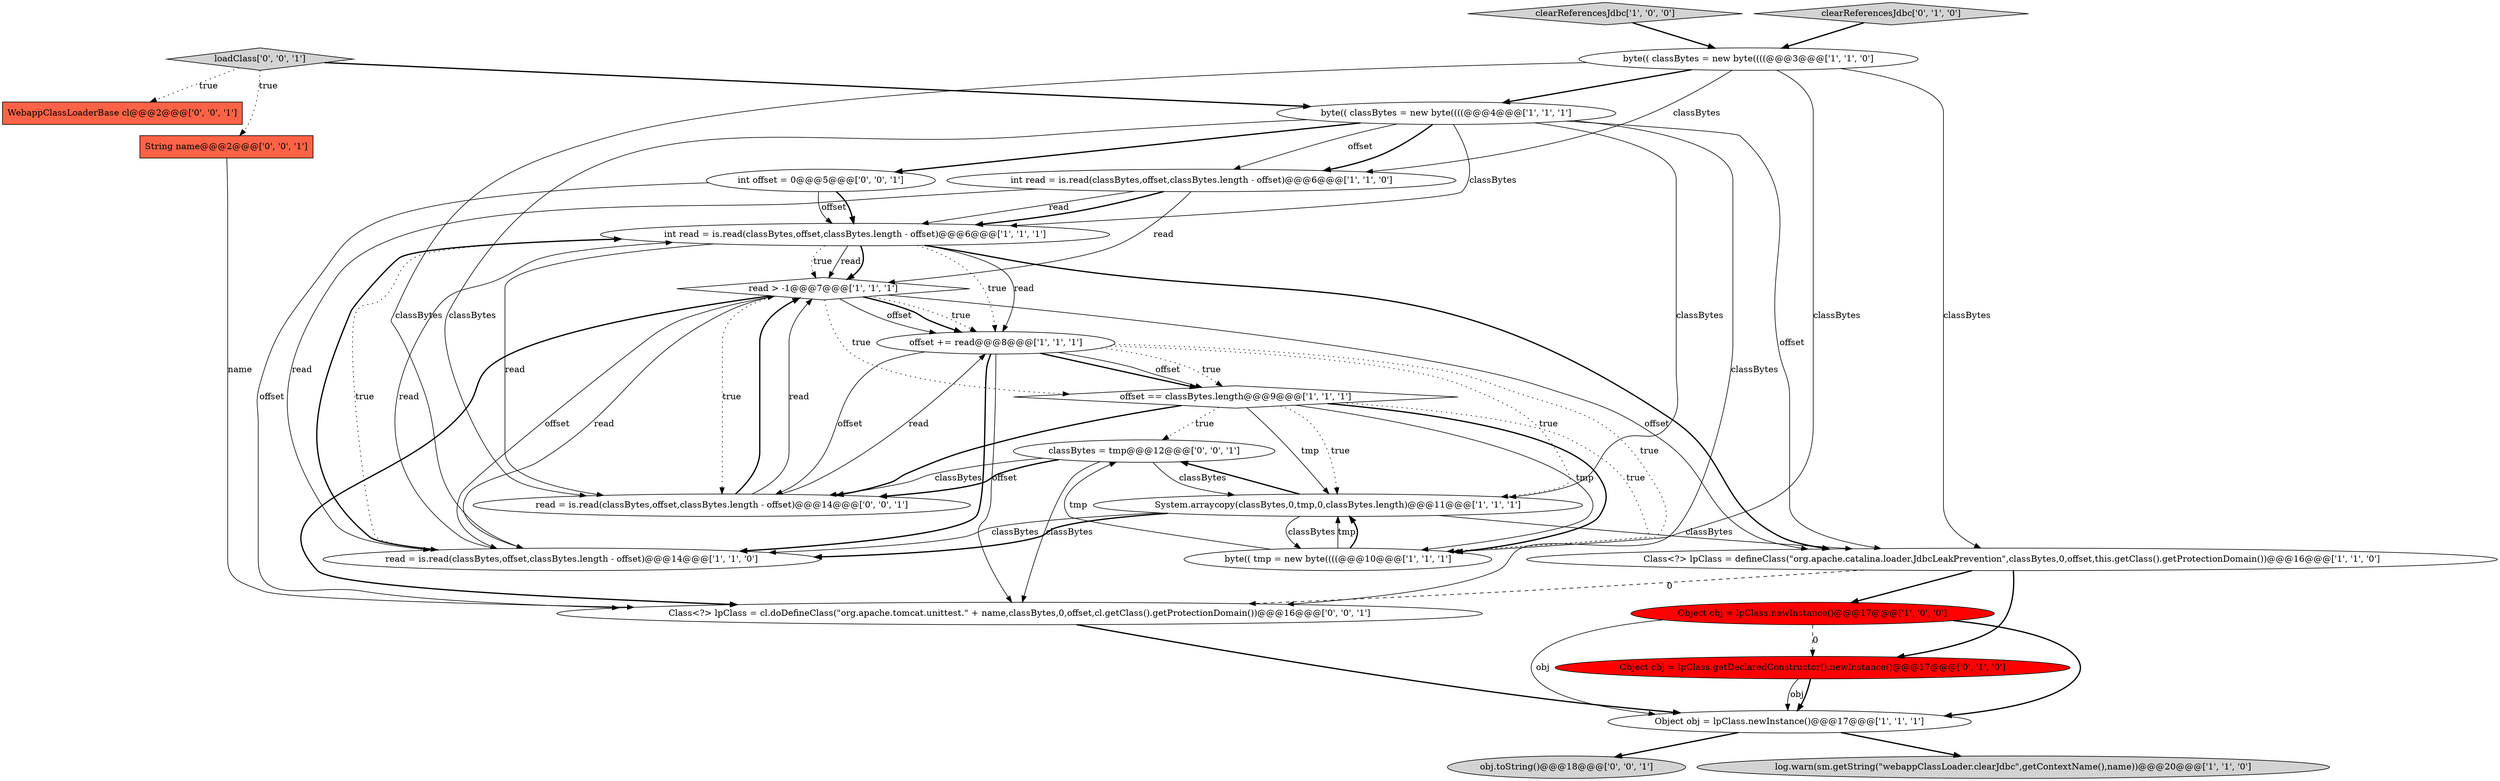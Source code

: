 digraph {
23 [style = filled, label = "loadClass['0', '0', '1']", fillcolor = lightgray, shape = diamond image = "AAA0AAABBB3BBB"];
11 [style = filled, label = "read > -1@@@7@@@['1', '1', '1']", fillcolor = white, shape = diamond image = "AAA0AAABBB1BBB"];
22 [style = filled, label = "String name@@@2@@@['0', '0', '1']", fillcolor = tomato, shape = box image = "AAA0AAABBB3BBB"];
6 [style = filled, label = "byte(( classBytes = new byte((((@@@4@@@['1', '1', '1']", fillcolor = white, shape = ellipse image = "AAA0AAABBB1BBB"];
9 [style = filled, label = "byte(( classBytes = new byte((((@@@3@@@['1', '1', '0']", fillcolor = white, shape = ellipse image = "AAA0AAABBB1BBB"];
0 [style = filled, label = "offset += read@@@8@@@['1', '1', '1']", fillcolor = white, shape = ellipse image = "AAA0AAABBB1BBB"];
3 [style = filled, label = "Class<?> lpClass = defineClass(\"org.apache.catalina.loader.JdbcLeakPrevention\",classBytes,0,offset,this.getClass().getProtectionDomain())@@@16@@@['1', '1', '0']", fillcolor = white, shape = ellipse image = "AAA0AAABBB1BBB"];
21 [style = filled, label = "int offset = 0@@@5@@@['0', '0', '1']", fillcolor = white, shape = ellipse image = "AAA0AAABBB3BBB"];
10 [style = filled, label = "int read = is.read(classBytes,offset,classBytes.length - offset)@@@6@@@['1', '1', '0']", fillcolor = white, shape = ellipse image = "AAA0AAABBB1BBB"];
19 [style = filled, label = "obj.toString()@@@18@@@['0', '0', '1']", fillcolor = lightgray, shape = ellipse image = "AAA0AAABBB3BBB"];
17 [style = filled, label = "WebappClassLoaderBase cl@@@2@@@['0', '0', '1']", fillcolor = tomato, shape = box image = "AAA0AAABBB3BBB"];
14 [style = filled, label = "Object obj = lpClass.newInstance()@@@17@@@['1', '1', '1']", fillcolor = white, shape = ellipse image = "AAA0AAABBB1BBB"];
5 [style = filled, label = "Object obj = lpClass.newInstance()@@@17@@@['1', '0', '0']", fillcolor = red, shape = ellipse image = "AAA1AAABBB1BBB"];
12 [style = filled, label = "offset == classBytes.length@@@9@@@['1', '1', '1']", fillcolor = white, shape = diamond image = "AAA0AAABBB1BBB"];
15 [style = filled, label = "Object obj = lpClass.getDeclaredConstructor().newInstance()@@@17@@@['0', '1', '0']", fillcolor = red, shape = ellipse image = "AAA1AAABBB2BBB"];
2 [style = filled, label = "read = is.read(classBytes,offset,classBytes.length - offset)@@@14@@@['1', '1', '0']", fillcolor = white, shape = ellipse image = "AAA0AAABBB1BBB"];
13 [style = filled, label = "clearReferencesJdbc['1', '0', '0']", fillcolor = lightgray, shape = diamond image = "AAA0AAABBB1BBB"];
20 [style = filled, label = "classBytes = tmp@@@12@@@['0', '0', '1']", fillcolor = white, shape = ellipse image = "AAA0AAABBB3BBB"];
24 [style = filled, label = "read = is.read(classBytes,offset,classBytes.length - offset)@@@14@@@['0', '0', '1']", fillcolor = white, shape = ellipse image = "AAA0AAABBB3BBB"];
1 [style = filled, label = "byte(( tmp = new byte((((@@@10@@@['1', '1', '1']", fillcolor = white, shape = ellipse image = "AAA0AAABBB1BBB"];
8 [style = filled, label = "System.arraycopy(classBytes,0,tmp,0,classBytes.length)@@@11@@@['1', '1', '1']", fillcolor = white, shape = ellipse image = "AAA0AAABBB1BBB"];
7 [style = filled, label = "int read = is.read(classBytes,offset,classBytes.length - offset)@@@6@@@['1', '1', '1']", fillcolor = white, shape = ellipse image = "AAA0AAABBB1BBB"];
16 [style = filled, label = "clearReferencesJdbc['0', '1', '0']", fillcolor = lightgray, shape = diamond image = "AAA0AAABBB2BBB"];
18 [style = filled, label = "Class<?> lpClass = cl.doDefineClass(\"org.apache.tomcat.unittest.\" + name,classBytes,0,offset,cl.getClass().getProtectionDomain())@@@16@@@['0', '0', '1']", fillcolor = white, shape = ellipse image = "AAA0AAABBB3BBB"];
4 [style = filled, label = "log.warn(sm.getString(\"webappClassLoader.clearJdbc\",getContextName(),name))@@@20@@@['1', '1', '0']", fillcolor = lightgray, shape = ellipse image = "AAA0AAABBB1BBB"];
0->12 [style = dotted, label="true"];
1->8 [style = solid, label="tmp"];
23->22 [style = dotted, label="true"];
12->8 [style = dotted, label="true"];
6->8 [style = solid, label="classBytes"];
11->12 [style = dotted, label="true"];
20->18 [style = solid, label="classBytes"];
8->2 [style = solid, label="classBytes"];
7->11 [style = solid, label="read"];
12->1 [style = solid, label="tmp"];
9->6 [style = bold, label=""];
0->24 [style = solid, label="offset"];
3->5 [style = bold, label=""];
8->20 [style = bold, label=""];
12->20 [style = dotted, label="true"];
10->7 [style = solid, label="read"];
24->11 [style = bold, label=""];
6->24 [style = solid, label="classBytes"];
11->0 [style = dotted, label="true"];
2->11 [style = solid, label="read"];
11->0 [style = solid, label="offset"];
23->17 [style = dotted, label="true"];
8->1 [style = solid, label="classBytes"];
16->9 [style = bold, label=""];
15->14 [style = solid, label="obj"];
7->11 [style = bold, label=""];
6->7 [style = solid, label="classBytes"];
9->10 [style = solid, label="classBytes"];
12->1 [style = bold, label=""];
10->7 [style = bold, label=""];
6->3 [style = solid, label="offset"];
11->18 [style = bold, label=""];
20->8 [style = solid, label="classBytes"];
0->8 [style = dotted, label="true"];
8->3 [style = solid, label="classBytes"];
21->7 [style = solid, label="offset"];
21->7 [style = bold, label=""];
11->2 [style = solid, label="offset"];
11->24 [style = dotted, label="true"];
14->4 [style = bold, label=""];
7->2 [style = dotted, label="true"];
9->3 [style = solid, label="classBytes"];
1->8 [style = bold, label=""];
15->14 [style = bold, label=""];
6->21 [style = bold, label=""];
0->12 [style = bold, label=""];
5->14 [style = solid, label="obj"];
14->19 [style = bold, label=""];
12->24 [style = bold, label=""];
11->3 [style = solid, label="offset"];
7->0 [style = dotted, label="true"];
2->7 [style = solid, label="read"];
24->11 [style = solid, label="read"];
22->18 [style = solid, label="name"];
7->11 [style = dotted, label="true"];
8->2 [style = bold, label=""];
6->10 [style = solid, label="offset"];
6->10 [style = bold, label=""];
23->6 [style = bold, label=""];
13->9 [style = bold, label=""];
5->15 [style = dashed, label="0"];
0->1 [style = dotted, label="true"];
7->24 [style = solid, label="read"];
10->2 [style = solid, label="read"];
10->11 [style = solid, label="read"];
3->18 [style = dashed, label="0"];
1->20 [style = solid, label="tmp"];
0->2 [style = bold, label=""];
6->18 [style = solid, label="classBytes"];
12->1 [style = dotted, label="true"];
9->1 [style = solid, label="classBytes"];
3->15 [style = bold, label=""];
5->14 [style = bold, label=""];
7->3 [style = bold, label=""];
0->12 [style = solid, label="offset"];
11->0 [style = bold, label=""];
24->0 [style = solid, label="read"];
9->2 [style = solid, label="classBytes"];
21->18 [style = solid, label="offset"];
7->0 [style = solid, label="read"];
0->18 [style = solid, label="offset"];
20->24 [style = solid, label="classBytes"];
2->7 [style = bold, label=""];
20->24 [style = bold, label=""];
18->14 [style = bold, label=""];
12->8 [style = solid, label="tmp"];
}
